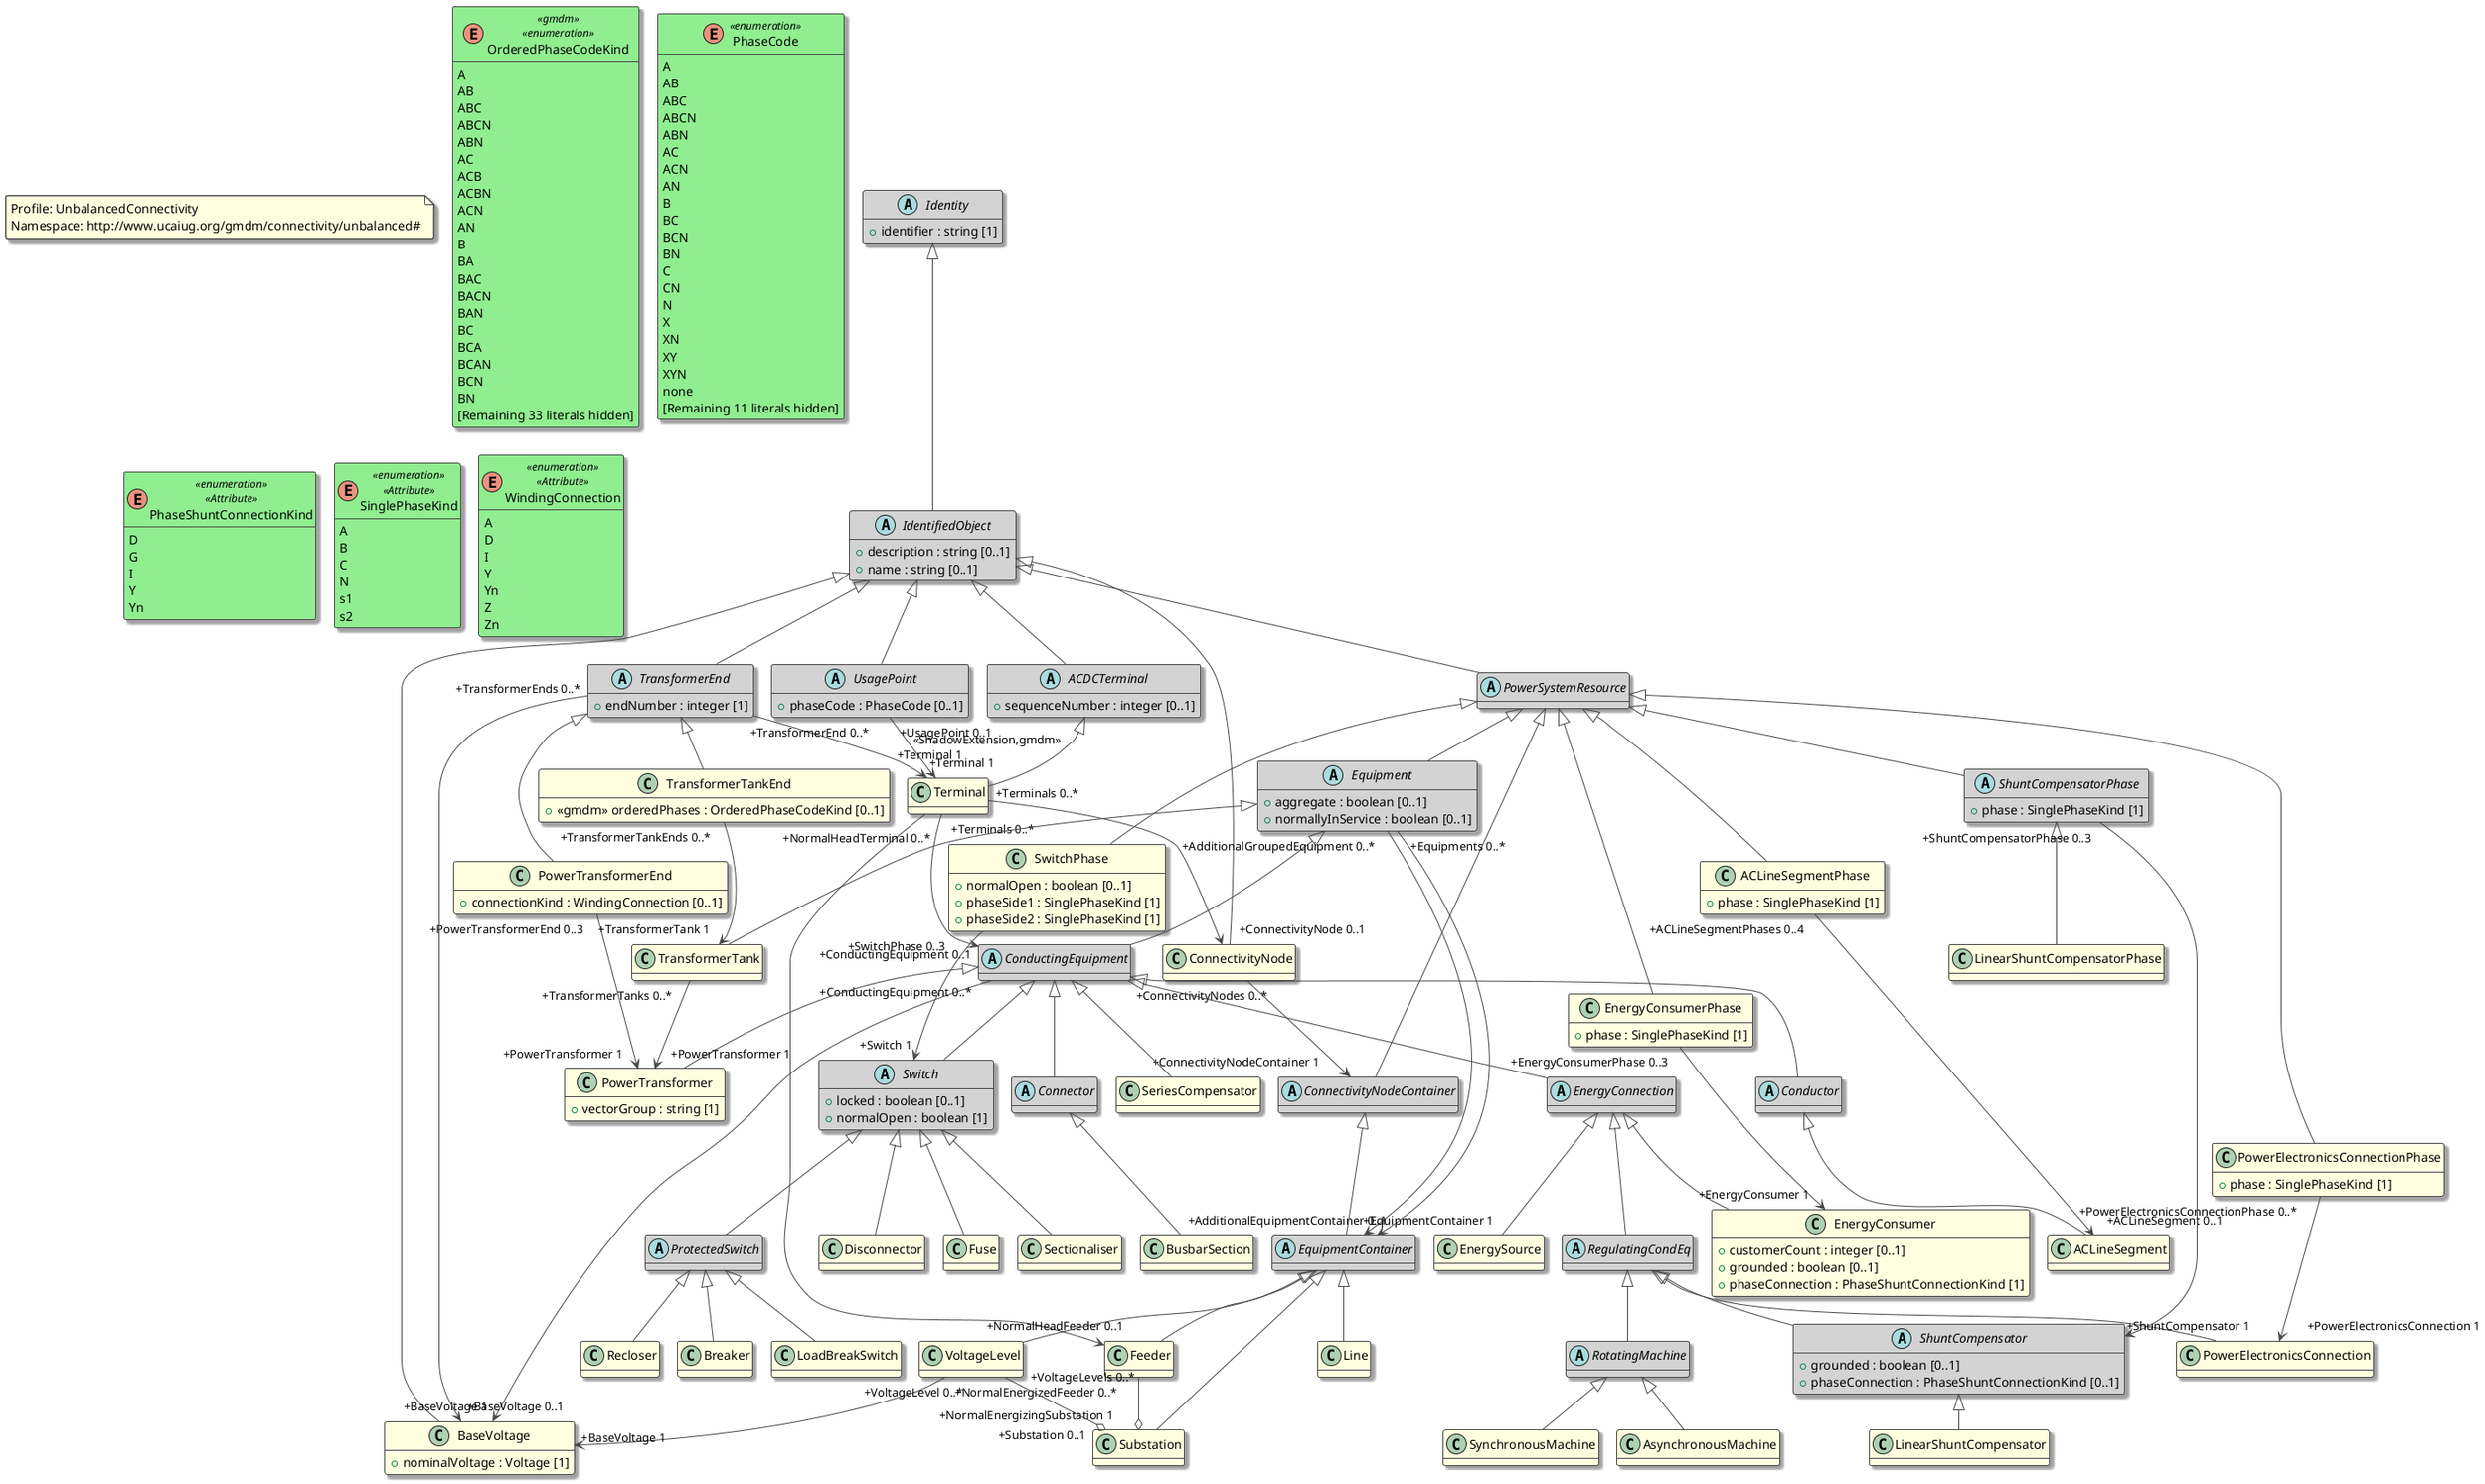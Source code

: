 @startuml
top to bottom direction
hide empty methods

' Here we adjust the horizontal spacing for better spatial rendering (the PlantUML default is ~20)
skinparam nodesep 20
' Here we adjust the vertical spacing for better spatial rendering (the PlantUML default is ~30)
skinparam ranksep 30

skinparam BackgroundColor #FFFFFF
skinparam shadowing false
skinparam RoundCorner 5
skinparam BorderColor #454645
skinparam ArrowColor #454645
skinparam FontColor #000000

skinparam class {
  ' Concrete classes style definition
  BackgroundColor #FFFFE0
  FontColor #000000
  AttributeFontColor #000000
  StereotypeFontColor #000000
  HeaderFontColor #000000
  BorderColor #454645
  BorderThickness 1
  
  ' Abstract classes style definition
  BackgroundColor<<abstract>> #D3D3D3
  FontColor<<abstract>> #000000
  AttributeFontColor<<abstract>> #000000
  StereotypeFontColor<<abstract>> #000000
  HeaderFontColor<<abstract>> #000000
  BorderColor<<abstract>> #454645
  BorderThickness<<abstract>> 1
  
  ' Enumerations style definition
  BackgroundColor<<enumeration>> #90EE90
  FontColor<<enumeration>> #000000
  AttributeFontColor<<enumeration>> #000000
  StereotypeFontColor<<enumeration>> #000000
  HeaderFontColor <<enumeration>> #000000
  BorderColor<<enumeration>> #454645
  BorderThickness<<enumeration>> 1
  
  ' CIMDatatypes style definition
  BackgroundColor<<CIMDatatype>> #FFEBCD
  FontColor<<CIMDatatype>> #000000
  AttributeFontColor<<CIMDatatype>> #000000
  StereotypeFontColor<<CIMDatatype>> #000000
  HeaderFontColor<<CIMDatatype>> #000000
  BorderColor<<CIMDatatype>> #454645
  BorderThickness<<CIMDatatype>> 1
  
  ' Compound classes style definition
  BackgroundColor<<Compound>> #FFEBCD
  FontColor<<Compound>> #000000
  AttributeFontColor<<Compound>> #000000
  StereotypeFontColor<<Compound>> #000000
  HeaderFontColor<<Compound>> #000000
  BorderColor<<Compound>> #454645
  BorderThickness<<Compound>> 1
  
  ' Primitive classes style definition
  BackgroundColor<<Primitive>> #E6E6FF
  FontColor<<Primitive>> #000000
  AttributeFontColor<<Primitive>> #000000
  StereotypeFontColor<<Primitive>> #000000
  HeaderFontColor<<Primitive>> #000000
  BorderColor<<Primitive>> #454645
  BorderThickness<<Primitive>> 1
  
  ' Errors classes style definition
  BackgroundColor<<error>> #FFC0CB
  FontColor<<error>> #000000
  AttributeFontColor<<error>> #000000
  StereotypeFontColor<<error>> #000000
  HeaderFontColor<<error>> #000000
  BorderColor<<error>> #454645
  BorderThickness<<error>> 1
}
skinparam shadowing true

hide <<abstract>> stereotype
hide <<error>> stereotype


skinparam note {
  BorderColor #454645
  BorderThickness 1.5
  FontSize 14
  Font Bold
  FontColor #000000
}
' Add a note towards the upper left corner of the diagram
note as UnbalancedConnectivityNote #lightyellow
   Profile: UnbalancedConnectivity
   Namespace: http://www.ucaiug.org/gmdm/connectivity/unbalanced#
end note

' ACDCTerminal inherits from IdentifiedObject
abstract class ACDCTerminal  <<abstract>> {
   +sequenceNumber : integer [0..1]
}

IdentifiedObject <|-- ACDCTerminal

' ACLineSegment inherits from Conductor
class ACLineSegment   {
}

Conductor <|-- ACLineSegment

' ACLineSegmentPhase inherits from PowerSystemResource
class ACLineSegmentPhase   {
   +phase : SinglePhaseKind [1]
}

PowerSystemResource <|-- ACLineSegmentPhase
ACLineSegmentPhase "+ACLineSegmentPhases 0..4" --> "+ACLineSegment 0..1" ACLineSegment

' AsynchronousMachine inherits from RotatingMachine
class AsynchronousMachine   {
}

RotatingMachine <|-- AsynchronousMachine

' BaseVoltage inherits from IdentifiedObject
class BaseVoltage   {
   +nominalVoltage : Voltage [1]
}

IdentifiedObject <|-- BaseVoltage

' Breaker inherits from ProtectedSwitch
class Breaker   {
}

ProtectedSwitch <|-- Breaker

' BusbarSection inherits from Connector
class BusbarSection   {
}

Connector <|-- BusbarSection

' ConductingEquipment inherits from Equipment
abstract class ConductingEquipment  <<abstract>> {
}

Equipment <|-- ConductingEquipment
ConductingEquipment "+ConductingEquipment 0..*" --> "+BaseVoltage 1" BaseVoltage

' Conductor inherits from ConductingEquipment
abstract class Conductor  <<abstract>> {
}

ConductingEquipment <|-- Conductor

' ConnectivityNode inherits from IdentifiedObject
class ConnectivityNode   {
}

IdentifiedObject <|-- ConnectivityNode
ConnectivityNode "+ConnectivityNodes 0..*" --> "+ConnectivityNodeContainer 1" ConnectivityNodeContainer

' ConnectivityNodeContainer inherits from PowerSystemResource
abstract class ConnectivityNodeContainer  <<abstract>> {
}

PowerSystemResource <|-- ConnectivityNodeContainer

' Connector inherits from ConductingEquipment
abstract class Connector  <<abstract>> {
}

ConductingEquipment <|-- Connector

' Disconnector inherits from Switch
class Disconnector   {
}

Switch <|-- Disconnector

' EnergyConnection inherits from ConductingEquipment
abstract class EnergyConnection  <<abstract>> {
}

ConductingEquipment <|-- EnergyConnection

' EnergyConsumer inherits from EnergyConnection
class EnergyConsumer   {
   +customerCount : integer [0..1]
   +grounded : boolean [0..1]
   +phaseConnection : PhaseShuntConnectionKind [1]
}

EnergyConnection <|-- EnergyConsumer

' EnergyConsumerPhase inherits from PowerSystemResource
class EnergyConsumerPhase   {
   +phase : SinglePhaseKind [1]
}

PowerSystemResource <|-- EnergyConsumerPhase
EnergyConsumerPhase "+EnergyConsumerPhase 0..3" --> "+EnergyConsumer 1" EnergyConsumer

' EnergySource inherits from EnergyConnection
class EnergySource   {
}

EnergyConnection <|-- EnergySource

' Equipment inherits from PowerSystemResource
abstract class Equipment  <<abstract>> {
   +aggregate : boolean [0..1]
   +normallyInService : boolean [0..1]
}

PowerSystemResource <|-- Equipment
Equipment "+AdditionalGroupedEquipment 0..*" --> "+AdditionalEquipmentContainer 0..1" EquipmentContainer
Equipment "+Equipments 0..*" --> "+EquipmentContainer 1" EquipmentContainer

' EquipmentContainer inherits from ConnectivityNodeContainer
abstract class EquipmentContainer  <<abstract>> {
}

ConnectivityNodeContainer <|-- EquipmentContainer

' Feeder inherits from EquipmentContainer
class Feeder   {
}

EquipmentContainer <|-- Feeder
Feeder "+NormalEnergizedFeeder 0..*" --o "+NormalEnergizingSubstation 1" Substation

' Fuse inherits from Switch
class Fuse   {
}

Switch <|-- Fuse

' IdentifiedObject inherits from Identity
abstract class IdentifiedObject  <<abstract>> {
   +description : string [0..1]
   +name : string [0..1]
}

Identity <|-- IdentifiedObject

' Identity
abstract class Identity  <<abstract>> {
   +identifier : string [1]
}


' Line inherits from EquipmentContainer
class Line   {
}

EquipmentContainer <|-- Line

' LinearShuntCompensator inherits from ShuntCompensator
class LinearShuntCompensator   {
}

ShuntCompensator <|-- LinearShuntCompensator

' LinearShuntCompensatorPhase inherits from ShuntCompensatorPhase
class LinearShuntCompensatorPhase   {
}

ShuntCompensatorPhase <|-- LinearShuntCompensatorPhase

' LoadBreakSwitch inherits from ProtectedSwitch
class LoadBreakSwitch   {
}

ProtectedSwitch <|-- LoadBreakSwitch

' Enumeration OrderedPhaseCodeKind
enum OrderedPhaseCodeKind <<gmdm>><<enumeration>>  {
   A
   AB
   ABC
   ABCN
   ABN
   AC
   ACB
   ACBN
   ACN
   AN
   B
   BA
   BAC
   BACN
   BAN
   BC
   BCA
   BCAN
   BCN
   BN
   [Remaining 33 literals hidden]
}

' Enumeration PhaseCode
enum PhaseCode <<enumeration>>  {
   A
   AB
   ABC
   ABCN
   ABN
   AC
   ACN
   AN
   B
   BC
   BCN
   BN
   C
   CN
   N
   X
   XN
   XY
   XYN
   none
   [Remaining 11 literals hidden]
}

' Enumeration PhaseShuntConnectionKind
enum PhaseShuntConnectionKind <<enumeration>><<Attribute>>  {
   D
   G
   I
   Y
   Yn
}

' PowerElectronicsConnection inherits from RegulatingCondEq
class PowerElectronicsConnection   {
}

RegulatingCondEq <|-- PowerElectronicsConnection

' PowerElectronicsConnectionPhase inherits from PowerSystemResource
class PowerElectronicsConnectionPhase   {
   +phase : SinglePhaseKind [1]
}

PowerSystemResource <|-- PowerElectronicsConnectionPhase
PowerElectronicsConnectionPhase "+PowerElectronicsConnectionPhase 0..*" --> "+PowerElectronicsConnection 1" PowerElectronicsConnection

' PowerSystemResource inherits from IdentifiedObject
abstract class PowerSystemResource  <<abstract>> {
}

IdentifiedObject <|-- PowerSystemResource

' PowerTransformer inherits from ConductingEquipment
class PowerTransformer   {
   +vectorGroup : string [1]
}

ConductingEquipment <|-- PowerTransformer

' PowerTransformerEnd inherits from TransformerEnd
class PowerTransformerEnd   {
   +connectionKind : WindingConnection [0..1]
}

TransformerEnd <|-- PowerTransformerEnd
PowerTransformerEnd "+PowerTransformerEnd 0..3" --> "+PowerTransformer 1" PowerTransformer

' ProtectedSwitch inherits from Switch
abstract class ProtectedSwitch  <<abstract>> {
}

Switch <|-- ProtectedSwitch

' Recloser inherits from ProtectedSwitch
class Recloser   {
}

ProtectedSwitch <|-- Recloser

' RegulatingCondEq inherits from EnergyConnection
abstract class RegulatingCondEq  <<abstract>> {
}

EnergyConnection <|-- RegulatingCondEq

' RotatingMachine inherits from RegulatingCondEq
abstract class RotatingMachine  <<abstract>> {
}

RegulatingCondEq <|-- RotatingMachine

' Sectionaliser inherits from Switch
class Sectionaliser   {
}

Switch <|-- Sectionaliser

' SeriesCompensator inherits from ConductingEquipment
class SeriesCompensator   {
}

ConductingEquipment <|-- SeriesCompensator

' ShuntCompensator inherits from RegulatingCondEq
abstract class ShuntCompensator  <<abstract>> {
   +grounded : boolean [0..1]
   +phaseConnection : PhaseShuntConnectionKind [0..1]
}

RegulatingCondEq <|-- ShuntCompensator

' ShuntCompensatorPhase inherits from PowerSystemResource
abstract class ShuntCompensatorPhase  <<abstract>> {
   +phase : SinglePhaseKind [1]
}

PowerSystemResource <|-- ShuntCompensatorPhase
ShuntCompensatorPhase "+ShuntCompensatorPhase 0..3" --> "+ShuntCompensator 1" ShuntCompensator

' Enumeration SinglePhaseKind
enum SinglePhaseKind <<enumeration>><<Attribute>>  {
   A
   B
   C
   N
   s1
   s2
}

' Substation inherits from EquipmentContainer
class Substation   {
}

EquipmentContainer <|-- Substation

' Switch inherits from ConductingEquipment
abstract class Switch  <<abstract>> {
   +locked : boolean [0..1]
   +normalOpen : boolean [1]
}

ConductingEquipment <|-- Switch

' SwitchPhase inherits from PowerSystemResource
class SwitchPhase   {
   +normalOpen : boolean [0..1]
   +phaseSide1 : SinglePhaseKind [1]
   +phaseSide2 : SinglePhaseKind [1]
}

PowerSystemResource <|-- SwitchPhase
SwitchPhase "+SwitchPhase 0..3" --> "+Switch 1" Switch

' SynchronousMachine inherits from RotatingMachine
class SynchronousMachine   {
}

RotatingMachine <|-- SynchronousMachine

' Terminal inherits from ACDCTerminal
class Terminal   {
}

ACDCTerminal <|-- Terminal
Terminal "+Terminals 0..*" --> "+ConductingEquipment 0..1" ConductingEquipment
Terminal "+Terminals 0..*" --> "+ConnectivityNode 0..1" ConnectivityNode
Terminal "+NormalHeadTerminal 0..*" --> "+NormalHeadFeeder 0..1" Feeder

' TransformerEnd inherits from IdentifiedObject
abstract class TransformerEnd  <<abstract>> {
   +endNumber : integer [1]
}

IdentifiedObject <|-- TransformerEnd
TransformerEnd "+TransformerEnds 0..*" --> "+BaseVoltage 0..1" BaseVoltage
TransformerEnd "+TransformerEnd 0..*" --> "+Terminal 1" Terminal

' TransformerTank inherits from Equipment
class TransformerTank   {
}

Equipment <|-- TransformerTank
TransformerTank "+TransformerTanks 0..*" --> "+PowerTransformer 1" PowerTransformer

' TransformerTankEnd inherits from TransformerEnd
class TransformerTankEnd   {
   +<<gmdm>> orderedPhases : OrderedPhaseCodeKind [0..1]
}

TransformerEnd <|-- TransformerTankEnd
TransformerTankEnd "+TransformerTankEnds 0..*" --> "+TransformerTank 1" TransformerTank

' UsagePoint inherits from IdentifiedObject
abstract class UsagePoint  <<abstract>> {
   +phaseCode : PhaseCode [0..1]
}

IdentifiedObject <|-- UsagePoint
UsagePoint "+UsagePoint 0..1" --> "+Terminal 1" Terminal : <<ShadowExtension,gmdm>>

' VoltageLevel inherits from EquipmentContainer
class VoltageLevel   {
}

EquipmentContainer <|-- VoltageLevel
VoltageLevel "+VoltageLevel 0..*" --> "+BaseVoltage 1" BaseVoltage
VoltageLevel "+VoltageLevels 0..*" --o "+Substation 0..1" Substation

' Enumeration WindingConnection
enum WindingConnection <<enumeration>><<Attribute>>  {
   A
   D
   I
   Y
   Yn
   Z
   Zn
}

@enduml
